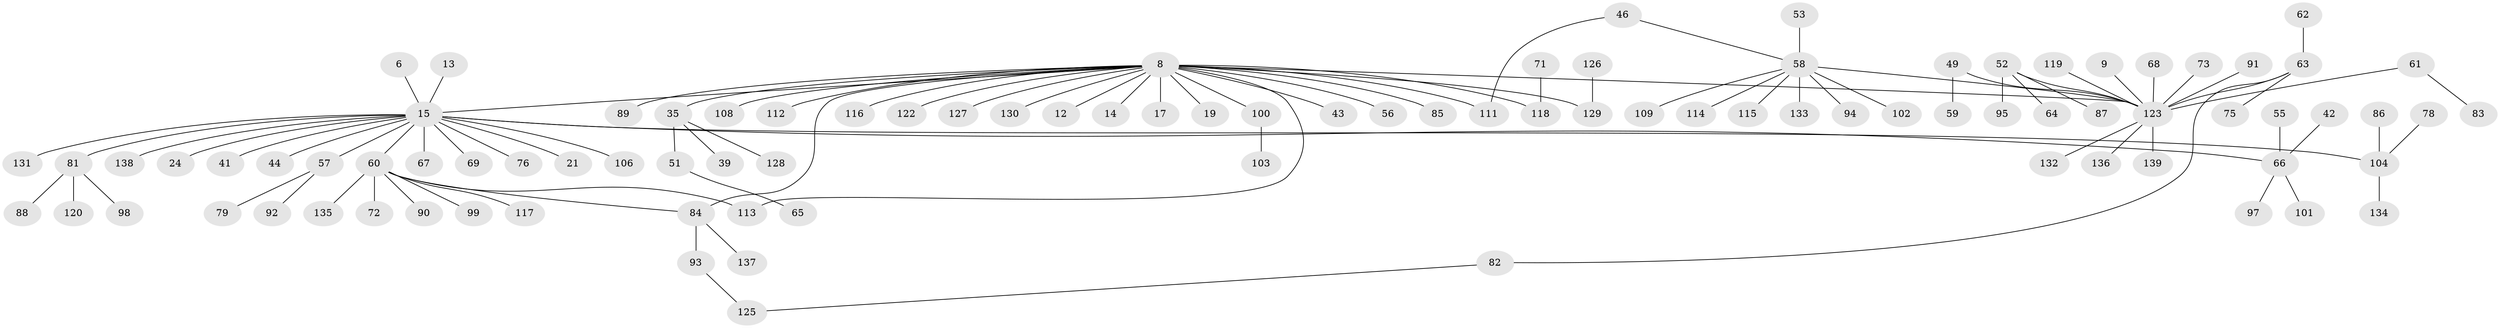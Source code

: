 // original degree distribution, {20: 0.007194244604316547, 16: 0.007194244604316547, 8: 0.014388489208633094, 3: 0.10071942446043165, 5: 0.02877697841726619, 1: 0.6187050359712231, 2: 0.15827338129496402, 9: 0.014388489208633094, 4: 0.03597122302158273, 6: 0.014388489208633094}
// Generated by graph-tools (version 1.1) at 2025/51/03/04/25 21:51:34]
// undirected, 97 vertices, 100 edges
graph export_dot {
graph [start="1"]
  node [color=gray90,style=filled];
  6;
  8 [super="+1"];
  9;
  12;
  13;
  14;
  15 [super="+2"];
  17;
  19;
  21;
  24;
  35;
  39;
  41;
  42;
  43;
  44;
  46;
  49;
  51;
  52;
  53;
  55;
  56;
  57 [super="+31"];
  58 [super="+40"];
  59;
  60;
  61;
  62;
  63 [super="+25+33+45"];
  64;
  65;
  66 [super="+27"];
  67;
  68;
  69;
  71;
  72;
  73;
  75;
  76 [super="+7"];
  78;
  79;
  81 [super="+29"];
  82;
  83;
  84 [super="+38"];
  85;
  86;
  87;
  88;
  89;
  90;
  91;
  92;
  93;
  94;
  95;
  97;
  98;
  99;
  100 [super="+11+96"];
  101;
  102;
  103;
  104 [super="+36+47+32+48"];
  106;
  108;
  109;
  111;
  112;
  113 [super="+23+77"];
  114;
  115;
  116;
  117;
  118 [super="+54"];
  119 [super="+26"];
  120;
  122;
  123 [super="+50+37+80+107"];
  125;
  126;
  127;
  128;
  129 [super="+70+74+121+124"];
  130;
  131;
  132;
  133;
  134;
  135;
  136;
  137;
  138;
  139;
  6 -- 15;
  8 -- 15 [weight=2];
  8 -- 17;
  8 -- 122;
  8 -- 127;
  8 -- 130;
  8 -- 12;
  8 -- 14;
  8 -- 19;
  8 -- 85;
  8 -- 89;
  8 -- 35;
  8 -- 43;
  8 -- 108;
  8 -- 111;
  8 -- 112;
  8 -- 116;
  8 -- 56;
  8 -- 100;
  8 -- 123 [weight=4];
  8 -- 84;
  8 -- 118;
  8 -- 129;
  8 -- 113;
  9 -- 123;
  13 -- 15;
  15 -- 67;
  15 -- 69;
  15 -- 138;
  15 -- 131;
  15 -- 21;
  15 -- 24;
  15 -- 41;
  15 -- 106;
  15 -- 44;
  15 -- 60;
  15 -- 66;
  15 -- 81;
  15 -- 104;
  15 -- 76;
  15 -- 57;
  35 -- 39;
  35 -- 51;
  35 -- 128;
  42 -- 66;
  46 -- 111;
  46 -- 58;
  49 -- 59;
  49 -- 123;
  51 -- 65;
  52 -- 64;
  52 -- 87;
  52 -- 95;
  52 -- 123;
  53 -- 58;
  55 -- 66;
  57 -- 92;
  57 -- 79;
  58 -- 133;
  58 -- 102;
  58 -- 109;
  58 -- 114;
  58 -- 115;
  58 -- 123 [weight=2];
  58 -- 94;
  60 -- 72;
  60 -- 90;
  60 -- 99;
  60 -- 117;
  60 -- 135;
  60 -- 84;
  60 -- 113;
  61 -- 83;
  61 -- 123;
  62 -- 63;
  63 -- 82;
  63 -- 75;
  63 -- 123;
  66 -- 97;
  66 -- 101;
  68 -- 123;
  71 -- 118;
  73 -- 123;
  78 -- 104;
  81 -- 98;
  81 -- 88;
  81 -- 120;
  82 -- 125;
  84 -- 137;
  84 -- 93;
  86 -- 104;
  91 -- 123;
  93 -- 125;
  100 -- 103;
  104 -- 134;
  119 -- 123;
  123 -- 139;
  123 -- 132;
  123 -- 136;
  126 -- 129;
}
